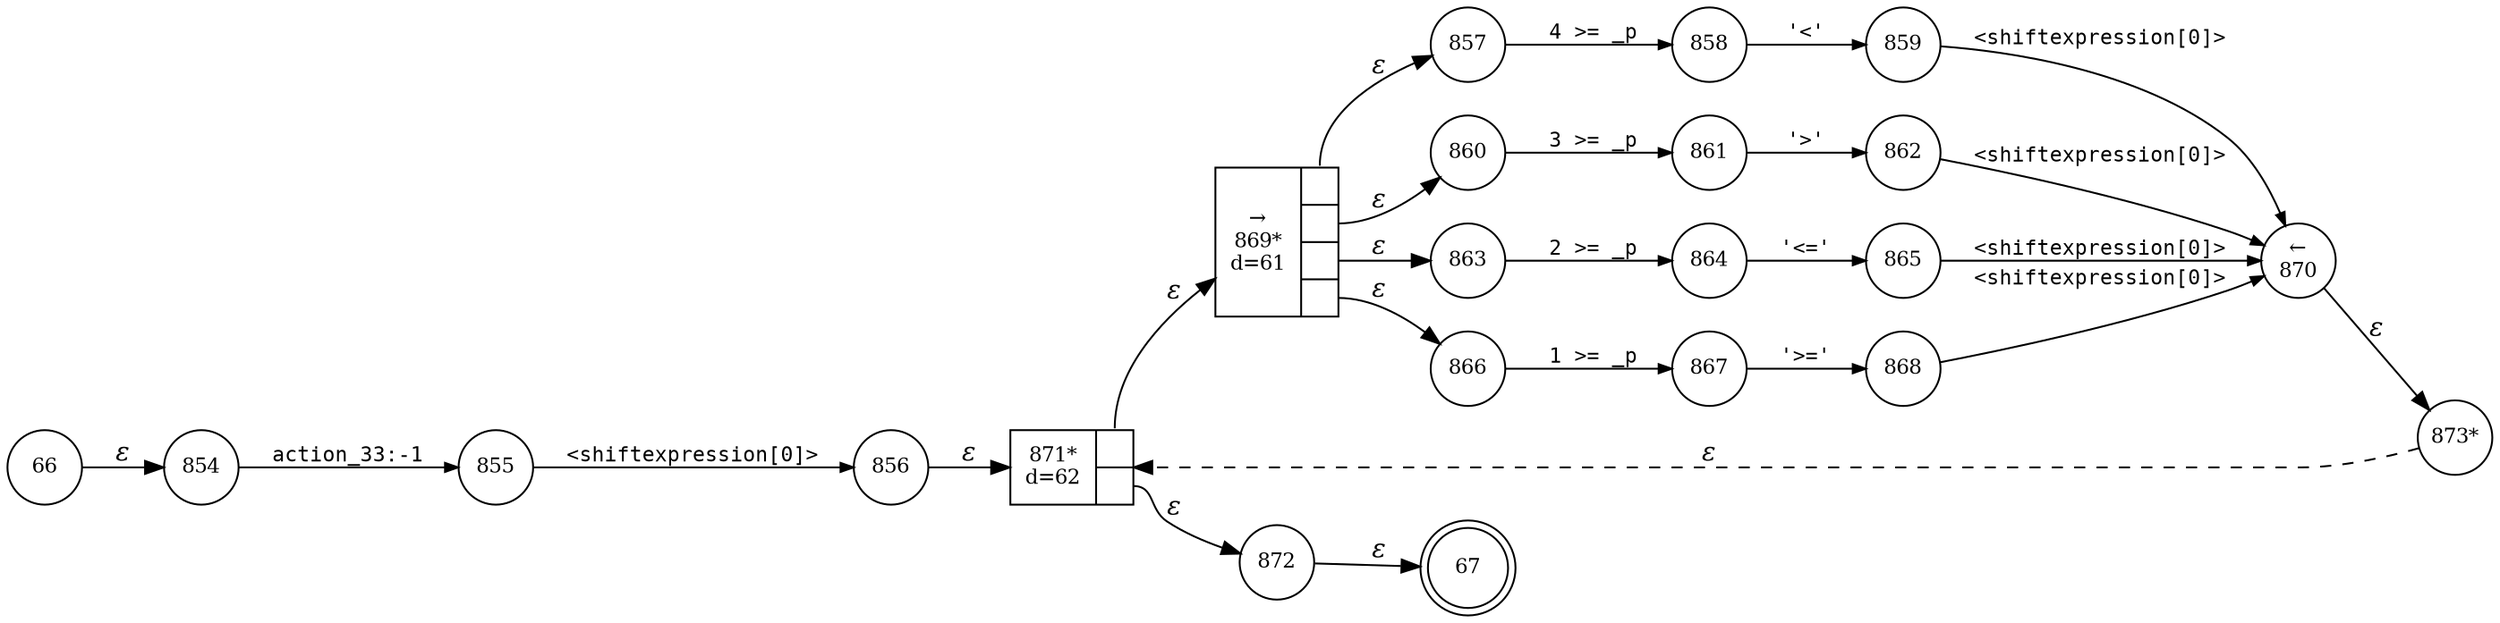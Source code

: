 digraph ATN {
rankdir=LR;
s67[fontsize=11, label="67", shape=doublecircle, fixedsize=true, width=.6];
s864[fontsize=11,label="864", shape=circle, fixedsize=true, width=.55, peripheries=1];
s865[fontsize=11,label="865", shape=circle, fixedsize=true, width=.55, peripheries=1];
s66[fontsize=11,label="66", shape=circle, fixedsize=true, width=.55, peripheries=1];
s866[fontsize=11,label="866", shape=circle, fixedsize=true, width=.55, peripheries=1];
s867[fontsize=11,label="867", shape=circle, fixedsize=true, width=.55, peripheries=1];
s868[fontsize=11,label="868", shape=circle, fixedsize=true, width=.55, peripheries=1];
s869[fontsize=11,label="{&rarr;\n869*\nd=61|{<p0>|<p1>|<p2>|<p3>}}", shape=record, fixedsize=false, peripheries=1];
s870[fontsize=11,label="&larr;\n870", shape=circle, fixedsize=true, width=.55, peripheries=1];
s871[fontsize=11,label="{871*\nd=62|{<p0>|<p1>}}", shape=record, fixedsize=false, peripheries=1];
s872[fontsize=11,label="872", shape=circle, fixedsize=true, width=.55, peripheries=1];
s873[fontsize=11,label="873*", shape=circle, fixedsize=true, width=.55, peripheries=1];
s854[fontsize=11,label="854", shape=circle, fixedsize=true, width=.55, peripheries=1];
s855[fontsize=11,label="855", shape=circle, fixedsize=true, width=.55, peripheries=1];
s856[fontsize=11,label="856", shape=circle, fixedsize=true, width=.55, peripheries=1];
s857[fontsize=11,label="857", shape=circle, fixedsize=true, width=.55, peripheries=1];
s858[fontsize=11,label="858", shape=circle, fixedsize=true, width=.55, peripheries=1];
s859[fontsize=11,label="859", shape=circle, fixedsize=true, width=.55, peripheries=1];
s860[fontsize=11,label="860", shape=circle, fixedsize=true, width=.55, peripheries=1];
s861[fontsize=11,label="861", shape=circle, fixedsize=true, width=.55, peripheries=1];
s862[fontsize=11,label="862", shape=circle, fixedsize=true, width=.55, peripheries=1];
s863[fontsize=11,label="863", shape=circle, fixedsize=true, width=.55, peripheries=1];
s66 -> s854 [fontname="Times-Italic", label="&epsilon;"];
s854 -> s855 [fontsize=11, fontname="Courier", arrowsize=.7, label = "action_33:-1", arrowhead = normal];
s855 -> s856 [fontsize=11, fontname="Courier", arrowsize=.7, label = "<shiftexpression[0]>", arrowhead = normal];
s856 -> s871 [fontname="Times-Italic", label="&epsilon;"];
s871:p0 -> s869 [fontname="Times-Italic", label="&epsilon;"];
s871:p1 -> s872 [fontname="Times-Italic", label="&epsilon;"];
s869:p0 -> s857 [fontname="Times-Italic", label="&epsilon;"];
s869:p1 -> s860 [fontname="Times-Italic", label="&epsilon;"];
s869:p2 -> s863 [fontname="Times-Italic", label="&epsilon;"];
s869:p3 -> s866 [fontname="Times-Italic", label="&epsilon;"];
s872 -> s67 [fontname="Times-Italic", label="&epsilon;"];
s857 -> s858 [fontsize=11, fontname="Courier", arrowsize=.7, label = "4 >= _p", arrowhead = normal];
s860 -> s861 [fontsize=11, fontname="Courier", arrowsize=.7, label = "3 >= _p", arrowhead = normal];
s863 -> s864 [fontsize=11, fontname="Courier", arrowsize=.7, label = "2 >= _p", arrowhead = normal];
s866 -> s867 [fontsize=11, fontname="Courier", arrowsize=.7, label = "1 >= _p", arrowhead = normal];
s858 -> s859 [fontsize=11, fontname="Courier", arrowsize=.7, label = "'<'", arrowhead = normal];
s861 -> s862 [fontsize=11, fontname="Courier", arrowsize=.7, label = "'>'", arrowhead = normal];
s864 -> s865 [fontsize=11, fontname="Courier", arrowsize=.7, label = "'<='", arrowhead = normal];
s867 -> s868 [fontsize=11, fontname="Courier", arrowsize=.7, label = "'>='", arrowhead = normal];
s859 -> s870 [fontsize=11, fontname="Courier", arrowsize=.7, label = "<shiftexpression[0]>", arrowhead = normal];
s862 -> s870 [fontsize=11, fontname="Courier", arrowsize=.7, label = "<shiftexpression[0]>", arrowhead = normal];
s865 -> s870 [fontsize=11, fontname="Courier", arrowsize=.7, label = "<shiftexpression[0]>", arrowhead = normal];
s868 -> s870 [fontsize=11, fontname="Courier", arrowsize=.7, label = "<shiftexpression[0]>", arrowhead = normal];
s870 -> s873 [fontname="Times-Italic", label="&epsilon;"];
s873 -> s871 [fontname="Times-Italic", label="&epsilon;", style="dashed"];
}